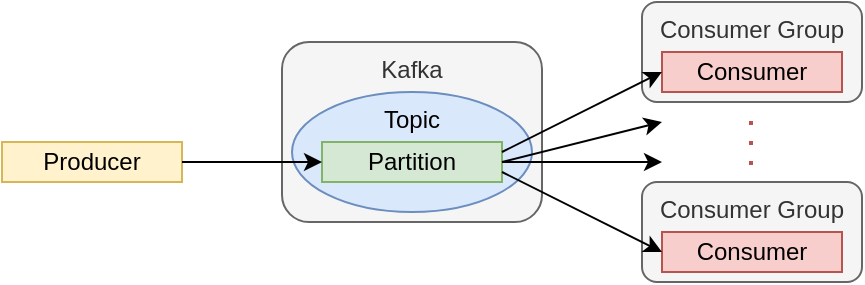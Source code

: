 <mxfile version="11.1.4" type="device"><diagram id="B2RJYTy8b-Nvz_L1Ppfr" name="Page-1"><mxGraphModel dx="518" dy="455" grid="1" gridSize="10" guides="1" tooltips="1" connect="1" arrows="1" fold="1" page="1" pageScale="1" pageWidth="1100" pageHeight="850" math="0" shadow="0"><root><mxCell id="0"/><mxCell id="1" parent="0"/><mxCell id="QJnyDOyx0dXdPPIWr8VG-33" value="Consumer Group" style="rounded=1;whiteSpace=wrap;html=1;fillColor=#f5f5f5;strokeColor=#666666;fontColor=#333333;verticalAlign=top;" vertex="1" parent="1"><mxGeometry x="670" y="330" width="110" height="50" as="geometry"/></mxCell><mxCell id="QJnyDOyx0dXdPPIWr8VG-17" value="Kafka" style="rounded=1;whiteSpace=wrap;html=1;fillColor=#f5f5f5;strokeColor=#666666;fontColor=#333333;verticalAlign=top;" vertex="1" parent="1"><mxGeometry x="490" y="350" width="130" height="90" as="geometry"/></mxCell><mxCell id="QJnyDOyx0dXdPPIWr8VG-1" value="Producer" style="rounded=0;whiteSpace=wrap;html=1;fillColor=#fff2cc;strokeColor=#d6b656;" vertex="1" parent="1"><mxGeometry x="350" y="400" width="90" height="20" as="geometry"/></mxCell><mxCell id="QJnyDOyx0dXdPPIWr8VG-11" value="Consumer" style="rounded=0;whiteSpace=wrap;html=1;fillColor=#f8cecc;strokeColor=#b85450;" vertex="1" parent="1"><mxGeometry x="680" y="355" width="90" height="20" as="geometry"/></mxCell><mxCell id="QJnyDOyx0dXdPPIWr8VG-13" value="" style="endArrow=none;dashed=1;html=1;dashPattern=1 4;strokeWidth=2;fillColor=#f8cecc;strokeColor=#b85450;" edge="1" parent="1"><mxGeometry width="50" height="50" relative="1" as="geometry"><mxPoint x="724.5" y="411.5" as="sourcePoint"/><mxPoint x="724.5" y="381.5" as="targetPoint"/></mxGeometry></mxCell><mxCell id="QJnyDOyx0dXdPPIWr8VG-34" value="Consumer Group" style="rounded=1;whiteSpace=wrap;html=1;fillColor=#f5f5f5;strokeColor=#666666;fontColor=#333333;verticalAlign=top;" vertex="1" parent="1"><mxGeometry x="670" y="420" width="110" height="50" as="geometry"/></mxCell><mxCell id="QJnyDOyx0dXdPPIWr8VG-35" value="Consumer" style="rounded=0;whiteSpace=wrap;html=1;fillColor=#f8cecc;strokeColor=#b85450;" vertex="1" parent="1"><mxGeometry x="680" y="445" width="90" height="20" as="geometry"/></mxCell><mxCell id="QJnyDOyx0dXdPPIWr8VG-36" value="" style="group" vertex="1" connectable="0" parent="1"><mxGeometry x="495" y="375" width="120" height="70" as="geometry"/></mxCell><mxCell id="QJnyDOyx0dXdPPIWr8VG-32" value="Topic" style="ellipse;whiteSpace=wrap;html=1;align=center;fillColor=#dae8fc;strokeColor=#6c8ebf;verticalAlign=top;" vertex="1" parent="QJnyDOyx0dXdPPIWr8VG-36"><mxGeometry width="120" height="60" as="geometry"/></mxCell><mxCell id="QJnyDOyx0dXdPPIWr8VG-2" value="Partition" style="rounded=0;whiteSpace=wrap;html=1;fillColor=#d5e8d4;strokeColor=#82b366;" vertex="1" parent="QJnyDOyx0dXdPPIWr8VG-36"><mxGeometry x="15" y="25" width="90" height="20" as="geometry"/></mxCell><mxCell id="QJnyDOyx0dXdPPIWr8VG-37" style="edgeStyle=none;rounded=0;orthogonalLoop=1;jettySize=auto;html=1;exitX=1;exitY=0.5;exitDx=0;exitDy=0;startArrow=none;startFill=0;endArrow=classic;endFill=1;strokeWidth=1;" edge="1" parent="1" source="QJnyDOyx0dXdPPIWr8VG-1" target="QJnyDOyx0dXdPPIWr8VG-2"><mxGeometry relative="1" as="geometry"/></mxCell><mxCell id="QJnyDOyx0dXdPPIWr8VG-38" style="edgeStyle=none;rounded=0;orthogonalLoop=1;jettySize=auto;html=1;exitX=1;exitY=0.75;exitDx=0;exitDy=0;entryX=0;entryY=0.5;entryDx=0;entryDy=0;startArrow=none;startFill=0;endArrow=classic;endFill=1;strokeWidth=1;" edge="1" parent="1" source="QJnyDOyx0dXdPPIWr8VG-2" target="QJnyDOyx0dXdPPIWr8VG-35"><mxGeometry relative="1" as="geometry"/></mxCell><mxCell id="QJnyDOyx0dXdPPIWr8VG-39" style="edgeStyle=none;rounded=0;orthogonalLoop=1;jettySize=auto;html=1;exitX=1;exitY=0.25;exitDx=0;exitDy=0;entryX=0;entryY=0.5;entryDx=0;entryDy=0;startArrow=none;startFill=0;endArrow=classic;endFill=1;strokeWidth=1;" edge="1" parent="1" source="QJnyDOyx0dXdPPIWr8VG-2" target="QJnyDOyx0dXdPPIWr8VG-11"><mxGeometry relative="1" as="geometry"/></mxCell><mxCell id="QJnyDOyx0dXdPPIWr8VG-40" style="edgeStyle=none;rounded=0;orthogonalLoop=1;jettySize=auto;html=1;exitX=1;exitY=0.5;exitDx=0;exitDy=0;startArrow=none;startFill=0;endArrow=classic;endFill=1;strokeWidth=1;" edge="1" parent="1" source="QJnyDOyx0dXdPPIWr8VG-2"><mxGeometry relative="1" as="geometry"><mxPoint x="680" y="390" as="targetPoint"/></mxGeometry></mxCell><mxCell id="QJnyDOyx0dXdPPIWr8VG-41" style="edgeStyle=none;rounded=0;orthogonalLoop=1;jettySize=auto;html=1;exitX=1;exitY=0.5;exitDx=0;exitDy=0;startArrow=none;startFill=0;endArrow=classic;endFill=1;strokeWidth=1;" edge="1" parent="1" source="QJnyDOyx0dXdPPIWr8VG-2"><mxGeometry relative="1" as="geometry"><mxPoint x="680" y="410" as="targetPoint"/></mxGeometry></mxCell></root></mxGraphModel></diagram></mxfile>